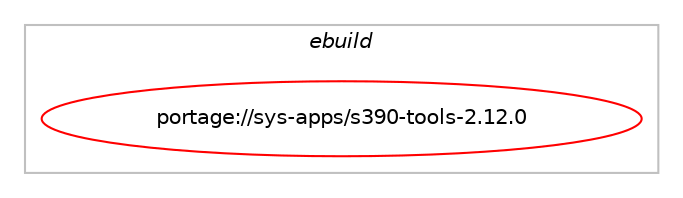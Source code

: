 digraph prolog {

# *************
# Graph options
# *************

newrank=true;
concentrate=true;
compound=true;
graph [rankdir=LR,fontname=Helvetica,fontsize=10,ranksep=1.5];#, ranksep=2.5, nodesep=0.2];
edge  [arrowhead=vee];
node  [fontname=Helvetica,fontsize=10];

# **********
# The ebuild
# **********

subgraph cluster_leftcol {
color=gray;
label=<<i>ebuild</i>>;
id [label="portage://sys-apps/s390-tools-2.12.0", color=red, width=4, href="../sys-apps/s390-tools-2.12.0.svg"];
}

# ****************
# The dependencies
# ****************

subgraph cluster_midcol {
color=gray;
label=<<i>dependencies</i>>;
subgraph cluster_compile {
fillcolor="#eeeeee";
style=filled;
label=<<i>compile</i>>;
# *** BEGIN UNKNOWN DEPENDENCY TYPE (TODO) ***
# id -> equal(use_conditional_group(positive,fuse,portage://sys-apps/s390-tools-2.12.0,[package_dependency(portage://sys-apps/s390-tools-2.12.0,install,no,sys-fs,fuse,none,[,,],[slot(0),equal],[])]))
# *** END UNKNOWN DEPENDENCY TYPE (TODO) ***

# *** BEGIN UNKNOWN DEPENDENCY TYPE (TODO) ***
# id -> equal(use_conditional_group(positive,ncurses,portage://sys-apps/s390-tools-2.12.0,[package_dependency(portage://sys-apps/s390-tools-2.12.0,install,no,sys-libs,ncurses,none,[,,],[slot(0),equal],[])]))
# *** END UNKNOWN DEPENDENCY TYPE (TODO) ***

# *** BEGIN UNKNOWN DEPENDENCY TYPE (TODO) ***
# id -> equal(use_conditional_group(positive,openssl,portage://sys-apps/s390-tools-2.12.0,[package_dependency(portage://sys-apps/s390-tools-2.12.0,install,no,dev-libs,openssl,none,[,,],[slot(0),equal],[]),use_conditional_group(positive,cryptsetup,portage://sys-apps/s390-tools-2.12.0,[package_dependency(portage://sys-apps/s390-tools-2.12.0,install,no,sys-fs,cryptsetup,greaterequal,[2.0.3,,,2.0.3],any_same_slot,[]),package_dependency(portage://sys-apps/s390-tools-2.12.0,install,no,dev-libs,json-c,none,[,,],any_same_slot,[])])]))
# *** END UNKNOWN DEPENDENCY TYPE (TODO) ***

# *** BEGIN UNKNOWN DEPENDENCY TYPE (TODO) ***
# id -> equal(use_conditional_group(positive,pfm,portage://sys-apps/s390-tools-2.12.0,[package_dependency(portage://sys-apps/s390-tools-2.12.0,install,no,app-misc,pfm,none,[,,],[],[])]))
# *** END UNKNOWN DEPENDENCY TYPE (TODO) ***

# *** BEGIN UNKNOWN DEPENDENCY TYPE (TODO) ***
# id -> equal(use_conditional_group(positive,snmp,portage://sys-apps/s390-tools-2.12.0,[package_dependency(portage://sys-apps/s390-tools-2.12.0,install,no,net-analyzer,net-snmp,none,[,,],[],[])]))
# *** END UNKNOWN DEPENDENCY TYPE (TODO) ***

# *** BEGIN UNKNOWN DEPENDENCY TYPE (TODO) ***
# id -> equal(use_conditional_group(positive,zlib,portage://sys-apps/s390-tools-2.12.0,[package_dependency(portage://sys-apps/s390-tools-2.12.0,install,no,sys-libs,zlib,none,[,,],[],[])]))
# *** END UNKNOWN DEPENDENCY TYPE (TODO) ***

}
subgraph cluster_compileandrun {
fillcolor="#eeeeee";
style=filled;
label=<<i>compile and run</i>>;
}
subgraph cluster_run {
fillcolor="#eeeeee";
style=filled;
label=<<i>run</i>>;
# *** BEGIN UNKNOWN DEPENDENCY TYPE (TODO) ***
# id -> equal(use_conditional_group(positive,fuse,portage://sys-apps/s390-tools-2.12.0,[package_dependency(portage://sys-apps/s390-tools-2.12.0,run,no,sys-fs,fuse,none,[,,],[slot(0),equal],[])]))
# *** END UNKNOWN DEPENDENCY TYPE (TODO) ***

# *** BEGIN UNKNOWN DEPENDENCY TYPE (TODO) ***
# id -> equal(use_conditional_group(positive,ncurses,portage://sys-apps/s390-tools-2.12.0,[package_dependency(portage://sys-apps/s390-tools-2.12.0,run,no,sys-libs,ncurses,none,[,,],[slot(0),equal],[])]))
# *** END UNKNOWN DEPENDENCY TYPE (TODO) ***

# *** BEGIN UNKNOWN DEPENDENCY TYPE (TODO) ***
# id -> equal(use_conditional_group(positive,openssl,portage://sys-apps/s390-tools-2.12.0,[package_dependency(portage://sys-apps/s390-tools-2.12.0,run,no,dev-libs,openssl,none,[,,],[slot(0),equal],[]),use_conditional_group(positive,cryptsetup,portage://sys-apps/s390-tools-2.12.0,[package_dependency(portage://sys-apps/s390-tools-2.12.0,run,no,sys-fs,cryptsetup,greaterequal,[2.0.3,,,2.0.3],any_same_slot,[]),package_dependency(portage://sys-apps/s390-tools-2.12.0,run,no,dev-libs,json-c,none,[,,],any_same_slot,[])])]))
# *** END UNKNOWN DEPENDENCY TYPE (TODO) ***

# *** BEGIN UNKNOWN DEPENDENCY TYPE (TODO) ***
# id -> equal(use_conditional_group(positive,pfm,portage://sys-apps/s390-tools-2.12.0,[package_dependency(portage://sys-apps/s390-tools-2.12.0,run,no,app-misc,pfm,none,[,,],[],[])]))
# *** END UNKNOWN DEPENDENCY TYPE (TODO) ***

# *** BEGIN UNKNOWN DEPENDENCY TYPE (TODO) ***
# id -> equal(use_conditional_group(positive,snmp,portage://sys-apps/s390-tools-2.12.0,[package_dependency(portage://sys-apps/s390-tools-2.12.0,run,no,net-analyzer,net-snmp,none,[,,],[],[])]))
# *** END UNKNOWN DEPENDENCY TYPE (TODO) ***

# *** BEGIN UNKNOWN DEPENDENCY TYPE (TODO) ***
# id -> equal(use_conditional_group(positive,zlib,portage://sys-apps/s390-tools-2.12.0,[package_dependency(portage://sys-apps/s390-tools-2.12.0,run,no,sys-libs,zlib,none,[,,],[],[])]))
# *** END UNKNOWN DEPENDENCY TYPE (TODO) ***

}
}

# **************
# The candidates
# **************

subgraph cluster_choices {
rank=same;
color=gray;
label=<<i>candidates</i>>;

}

}
